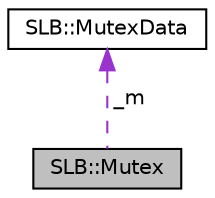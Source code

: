digraph "SLB::Mutex"
{
  edge [fontname="Helvetica",fontsize="10",labelfontname="Helvetica",labelfontsize="10"];
  node [fontname="Helvetica",fontsize="10",shape=record];
  Node1 [label="SLB::Mutex",height=0.2,width=0.4,color="black", fillcolor="grey75", style="filled", fontcolor="black"];
  Node2 -> Node1 [dir="back",color="darkorchid3",fontsize="10",style="dashed",label=" _m" ,fontname="Helvetica"];
  Node2 [label="SLB::MutexData",height=0.2,width=0.4,color="black", fillcolor="white", style="filled",URL="$structSLB_1_1MutexData.html"];
}
